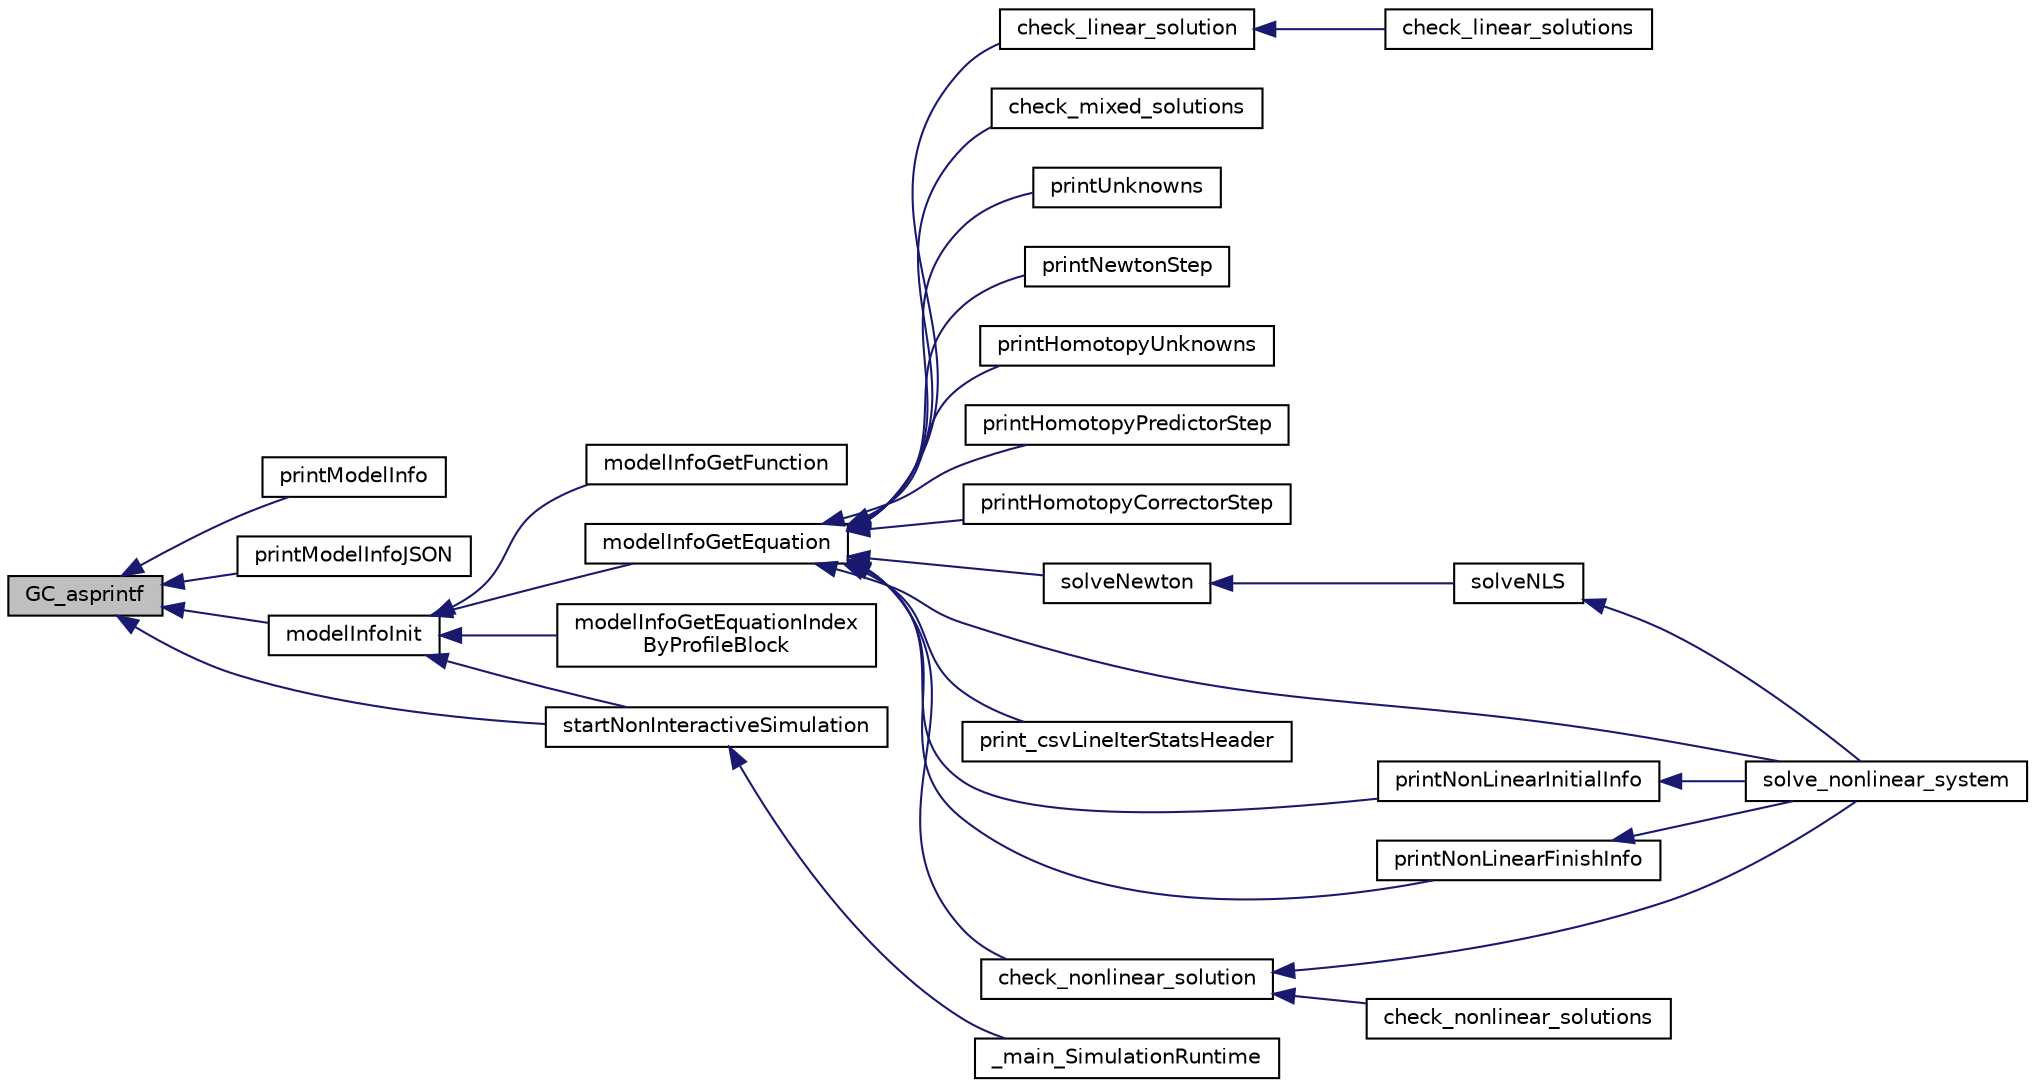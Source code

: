 digraph "GC_asprintf"
{
  edge [fontname="Helvetica",fontsize="10",labelfontname="Helvetica",labelfontsize="10"];
  node [fontname="Helvetica",fontsize="10",shape=record];
  rankdir="LR";
  Node15 [label="GC_asprintf",height=0.2,width=0.4,color="black", fillcolor="grey75", style="filled", fontcolor="black"];
  Node15 -> Node16 [dir="back",color="midnightblue",fontsize="10",style="solid",fontname="Helvetica"];
  Node16 [label="printModelInfo",height=0.2,width=0.4,color="black", fillcolor="white", style="filled",URL="$d9/d36/modelinfo_8h.html#a8709688b118466b0da331af6f07223e7"];
  Node15 -> Node17 [dir="back",color="midnightblue",fontsize="10",style="solid",fontname="Helvetica"];
  Node17 [label="printModelInfoJSON",height=0.2,width=0.4,color="black", fillcolor="white", style="filled",URL="$d9/d36/modelinfo_8h.html#ab10baa105d3900d53c46f79b4e8a5e6f"];
  Node15 -> Node18 [dir="back",color="midnightblue",fontsize="10",style="solid",fontname="Helvetica"];
  Node18 [label="modelInfoInit",height=0.2,width=0.4,color="black", fillcolor="white", style="filled",URL="$d1/d35/simulation__info__json_8h.html#a3309a9b4cebd8ed773fc8495f5311adb"];
  Node18 -> Node19 [dir="back",color="midnightblue",fontsize="10",style="solid",fontname="Helvetica"];
  Node19 [label="modelInfoGetFunction",height=0.2,width=0.4,color="black", fillcolor="white", style="filled",URL="$d1/d35/simulation__info__json_8h.html#ab7502cffab182756ece10b73b6d5e1c1"];
  Node18 -> Node20 [dir="back",color="midnightblue",fontsize="10",style="solid",fontname="Helvetica"];
  Node20 [label="modelInfoGetEquation",height=0.2,width=0.4,color="black", fillcolor="white", style="filled",URL="$d1/d35/simulation__info__json_8h.html#a6c0ae155b25ace5ef368dbfb99cbbf6e"];
  Node20 -> Node21 [dir="back",color="midnightblue",fontsize="10",style="solid",fontname="Helvetica"];
  Node21 [label="check_linear_solution",height=0.2,width=0.4,color="black", fillcolor="white", style="filled",URL="$d1/db9/linear_system_8c.html#af62b4e4d2756eaf12c8149bbec02864b"];
  Node21 -> Node22 [dir="back",color="midnightblue",fontsize="10",style="solid",fontname="Helvetica"];
  Node22 [label="check_linear_solutions",height=0.2,width=0.4,color="black", fillcolor="white", style="filled",URL="$d2/d59/linear_system_8h.html#ad72a0bdfa452ab6c3ad9eb2d145b1096"];
  Node20 -> Node23 [dir="back",color="midnightblue",fontsize="10",style="solid",fontname="Helvetica"];
  Node23 [label="check_mixed_solutions",height=0.2,width=0.4,color="black", fillcolor="white", style="filled",URL="$d1/df1/mixed_system_8h.html#a964e34d78d8ccaba25f33c40b7cea65a"];
  Node20 -> Node24 [dir="back",color="midnightblue",fontsize="10",style="solid",fontname="Helvetica"];
  Node24 [label="printUnknowns",height=0.2,width=0.4,color="black", fillcolor="white", style="filled",URL="$d5/df2/nonlinear_solver_homotopy_8c.html#a990973a99c97f948c3601511a36f2b64"];
  Node20 -> Node25 [dir="back",color="midnightblue",fontsize="10",style="solid",fontname="Helvetica"];
  Node25 [label="printNewtonStep",height=0.2,width=0.4,color="black", fillcolor="white", style="filled",URL="$d5/df2/nonlinear_solver_homotopy_8c.html#ad4f00dc1f7c74817c45ece391c623974"];
  Node20 -> Node26 [dir="back",color="midnightblue",fontsize="10",style="solid",fontname="Helvetica"];
  Node26 [label="printHomotopyUnknowns",height=0.2,width=0.4,color="black", fillcolor="white", style="filled",URL="$d5/df2/nonlinear_solver_homotopy_8c.html#a4bfddb653587bbca4db3ce278dc7b28d"];
  Node20 -> Node27 [dir="back",color="midnightblue",fontsize="10",style="solid",fontname="Helvetica"];
  Node27 [label="printHomotopyPredictorStep",height=0.2,width=0.4,color="black", fillcolor="white", style="filled",URL="$d5/df2/nonlinear_solver_homotopy_8c.html#affc495b359ca17852578dc457c8c5b0f"];
  Node20 -> Node28 [dir="back",color="midnightblue",fontsize="10",style="solid",fontname="Helvetica"];
  Node28 [label="printHomotopyCorrectorStep",height=0.2,width=0.4,color="black", fillcolor="white", style="filled",URL="$d5/df2/nonlinear_solver_homotopy_8c.html#ab46b7894571fd67cce78dc64519b1121"];
  Node20 -> Node29 [dir="back",color="midnightblue",fontsize="10",style="solid",fontname="Helvetica"];
  Node29 [label="solveNewton",height=0.2,width=0.4,color="black", fillcolor="white", style="filled",URL="$d4/de2/nonlinear_solver_newton_8h.html#a38ba64dd08361053b03a65265601066a"];
  Node29 -> Node30 [dir="back",color="midnightblue",fontsize="10",style="solid",fontname="Helvetica"];
  Node30 [label="solveNLS",height=0.2,width=0.4,color="black", fillcolor="white", style="filled",URL="$d7/dd6/nonlinear_system_8c.html#adbab09aaddf4cae686163982ee1baa72"];
  Node30 -> Node31 [dir="back",color="midnightblue",fontsize="10",style="solid",fontname="Helvetica"];
  Node31 [label="solve_nonlinear_system",height=0.2,width=0.4,color="black", fillcolor="white", style="filled",URL="$da/dbe/nonlinear_system_8h.html#ab0dab4c5c0a1140a09eb29e0c593070c"];
  Node20 -> Node32 [dir="back",color="midnightblue",fontsize="10",style="solid",fontname="Helvetica"];
  Node32 [label="print_csvLineIterStatsHeader",height=0.2,width=0.4,color="black", fillcolor="white", style="filled",URL="$d7/dd6/nonlinear_system_8c.html#ad559a040596c648613160b35e81afc7e"];
  Node20 -> Node33 [dir="back",color="midnightblue",fontsize="10",style="solid",fontname="Helvetica"];
  Node33 [label="printNonLinearInitialInfo",height=0.2,width=0.4,color="black", fillcolor="white", style="filled",URL="$d7/dd6/nonlinear_system_8c.html#a7623f1ae0d3b0a2851cdff45e5445808"];
  Node33 -> Node31 [dir="back",color="midnightblue",fontsize="10",style="solid",fontname="Helvetica"];
  Node20 -> Node34 [dir="back",color="midnightblue",fontsize="10",style="solid",fontname="Helvetica"];
  Node34 [label="printNonLinearFinishInfo",height=0.2,width=0.4,color="black", fillcolor="white", style="filled",URL="$d7/dd6/nonlinear_system_8c.html#ab170107ba336472d3bf8f835141696fc"];
  Node34 -> Node31 [dir="back",color="midnightblue",fontsize="10",style="solid",fontname="Helvetica"];
  Node20 -> Node31 [dir="back",color="midnightblue",fontsize="10",style="solid",fontname="Helvetica"];
  Node20 -> Node35 [dir="back",color="midnightblue",fontsize="10",style="solid",fontname="Helvetica"];
  Node35 [label="check_nonlinear_solution",height=0.2,width=0.4,color="black", fillcolor="white", style="filled",URL="$d7/dd6/nonlinear_system_8c.html#a7924cf0b0fe19b3776951c4c4e90721d"];
  Node35 -> Node31 [dir="back",color="midnightblue",fontsize="10",style="solid",fontname="Helvetica"];
  Node35 -> Node36 [dir="back",color="midnightblue",fontsize="10",style="solid",fontname="Helvetica"];
  Node36 [label="check_nonlinear_solutions",height=0.2,width=0.4,color="black", fillcolor="white", style="filled",URL="$da/dbe/nonlinear_system_8h.html#a69b02d50bd69f9a6f3c668448bf64600"];
  Node18 -> Node37 [dir="back",color="midnightblue",fontsize="10",style="solid",fontname="Helvetica"];
  Node37 [label="modelInfoGetEquationIndex\lByProfileBlock",height=0.2,width=0.4,color="black", fillcolor="white", style="filled",URL="$d1/d35/simulation__info__json_8h.html#a5bc02eac90c13d487cdc5ecc59b11b46"];
  Node18 -> Node38 [dir="back",color="midnightblue",fontsize="10",style="solid",fontname="Helvetica"];
  Node38 [label="startNonInteractiveSimulation",height=0.2,width=0.4,color="black", fillcolor="white", style="filled",URL="$d4/d09/simulation__runtime_8cpp.html#a9842d4e0c2b547d89101758face39ecc"];
  Node38 -> Node39 [dir="back",color="midnightblue",fontsize="10",style="solid",fontname="Helvetica"];
  Node39 [label="_main_SimulationRuntime",height=0.2,width=0.4,color="black", fillcolor="white", style="filled",URL="$d2/d86/simulation__runtime_8h.html#a764b2c042760259cd617e91d089ab16c"];
  Node15 -> Node38 [dir="back",color="midnightblue",fontsize="10",style="solid",fontname="Helvetica"];
}
